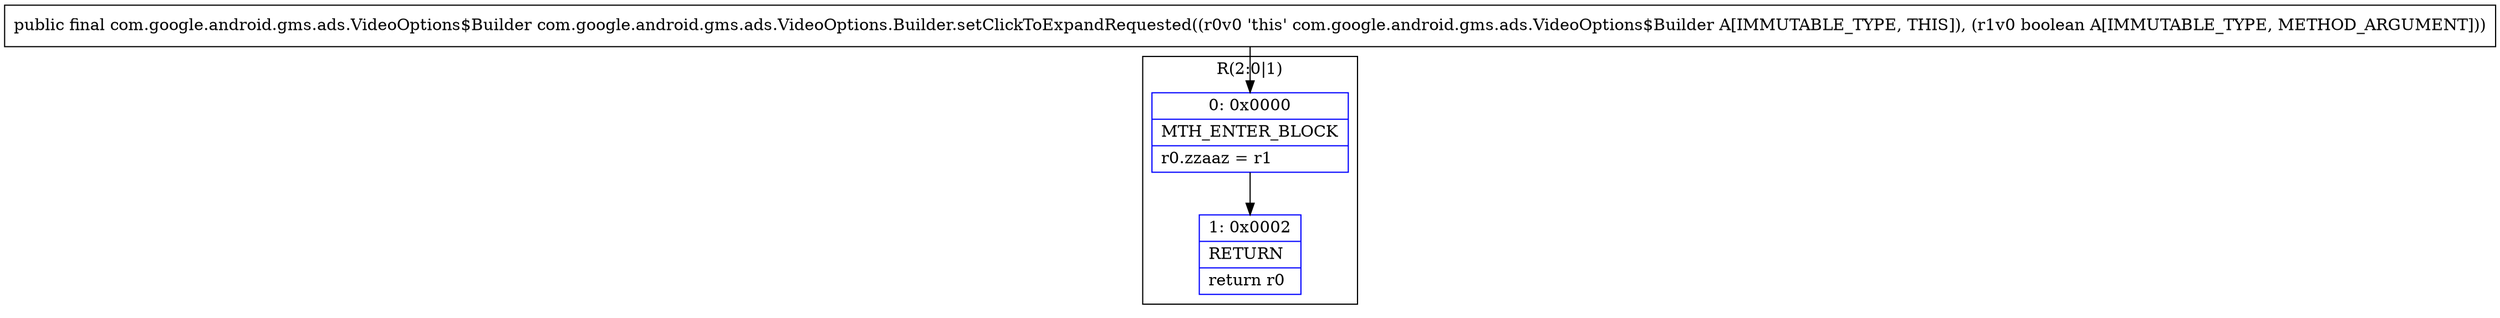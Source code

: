 digraph "CFG forcom.google.android.gms.ads.VideoOptions.Builder.setClickToExpandRequested(Z)Lcom\/google\/android\/gms\/ads\/VideoOptions$Builder;" {
subgraph cluster_Region_201506137 {
label = "R(2:0|1)";
node [shape=record,color=blue];
Node_0 [shape=record,label="{0\:\ 0x0000|MTH_ENTER_BLOCK\l|r0.zzaaz = r1\l}"];
Node_1 [shape=record,label="{1\:\ 0x0002|RETURN\l|return r0\l}"];
}
MethodNode[shape=record,label="{public final com.google.android.gms.ads.VideoOptions$Builder com.google.android.gms.ads.VideoOptions.Builder.setClickToExpandRequested((r0v0 'this' com.google.android.gms.ads.VideoOptions$Builder A[IMMUTABLE_TYPE, THIS]), (r1v0 boolean A[IMMUTABLE_TYPE, METHOD_ARGUMENT])) }"];
MethodNode -> Node_0;
Node_0 -> Node_1;
}

